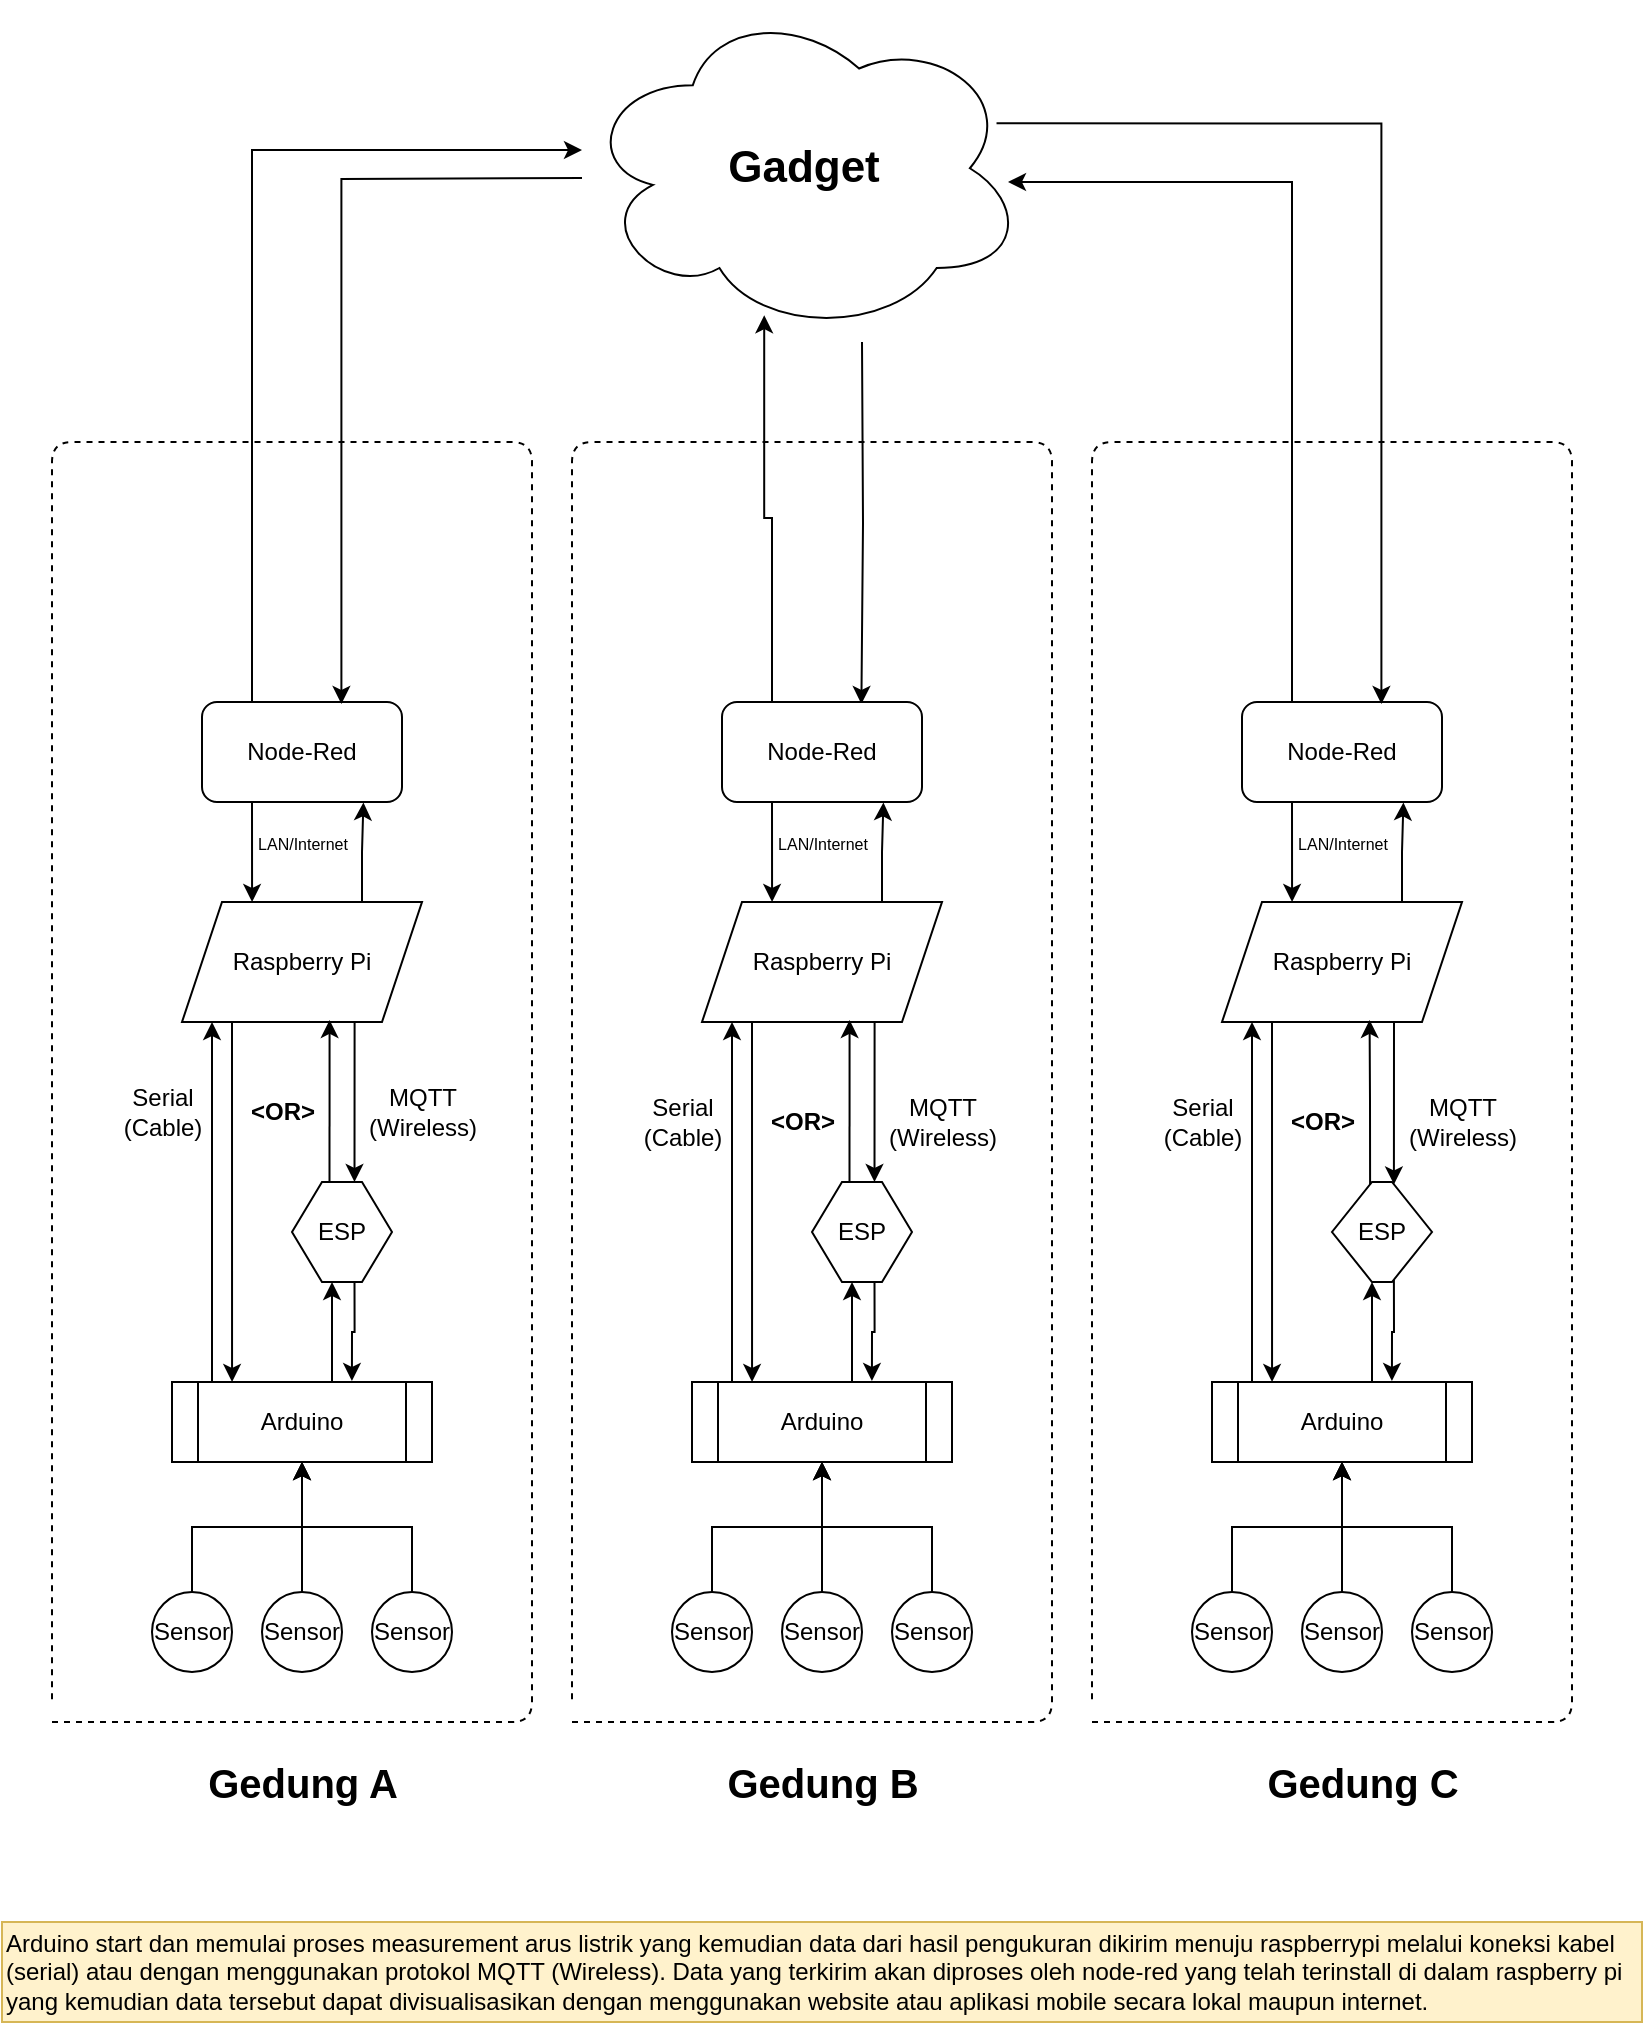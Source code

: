 <mxfile version="14.4.8" type="github">
  <diagram id="GjpOPS8GUbDMK-W_BYCK" name="Page-1">
    <mxGraphModel dx="1038" dy="548" grid="1" gridSize="10" guides="1" tooltips="1" connect="1" arrows="1" fold="1" page="1" pageScale="1" pageWidth="850" pageHeight="1100" math="0" shadow="0">
      <root>
        <mxCell id="0" />
        <mxCell id="1" parent="0" />
        <mxCell id="5hr4HWsf4Ftkd_aSTjP--46" value="" style="endArrow=none;dashed=1;html=1;" parent="1" edge="1">
          <mxGeometry x="300" y="230" width="50" height="50" as="geometry">
            <mxPoint x="300" y="870" as="sourcePoint" />
            <mxPoint x="300" y="860" as="targetPoint" />
            <Array as="points">
              <mxPoint x="540" y="870" />
              <mxPoint x="540" y="230" />
              <mxPoint x="300" y="230" />
            </Array>
          </mxGeometry>
        </mxCell>
        <mxCell id="5hr4HWsf4Ftkd_aSTjP--69" value="&lt;font style=&quot;font-size: 22px&quot;&gt;&lt;b&gt;Gadget&lt;/b&gt;&lt;/font&gt;" style="ellipse;shape=cloud;whiteSpace=wrap;html=1;" parent="1" vertex="1">
          <mxGeometry x="305" y="10" width="221.67" height="166.25" as="geometry" />
        </mxCell>
        <mxCell id="5hr4HWsf4Ftkd_aSTjP--68" style="edgeStyle=orthogonalEdgeStyle;rounded=0;orthogonalLoop=1;jettySize=auto;html=1;entryX=0.697;entryY=0.02;entryDx=0;entryDy=0;entryPerimeter=0;" parent="1" target="5hr4HWsf4Ftkd_aSTjP--65" edge="1">
          <mxGeometry relative="1" as="geometry">
            <mxPoint x="445" y="180" as="sourcePoint" />
          </mxGeometry>
        </mxCell>
        <mxCell id="5hr4HWsf4Ftkd_aSTjP--70" style="edgeStyle=orthogonalEdgeStyle;rounded=0;orthogonalLoop=1;jettySize=auto;html=1;exitX=0.25;exitY=0;exitDx=0;exitDy=0;entryX=0.411;entryY=0.942;entryDx=0;entryDy=0;entryPerimeter=0;" parent="1" source="5hr4HWsf4Ftkd_aSTjP--65" target="5hr4HWsf4Ftkd_aSTjP--69" edge="1">
          <mxGeometry relative="1" as="geometry">
            <mxPoint x="399" y="180" as="targetPoint" />
            <Array as="points">
              <mxPoint x="400" y="268" />
              <mxPoint x="396" y="268" />
            </Array>
          </mxGeometry>
        </mxCell>
        <mxCell id="5hr4HWsf4Ftkd_aSTjP--40" value="" style="endArrow=none;dashed=1;html=1;" parent="1" edge="1">
          <mxGeometry x="40" y="230" width="50" height="50" as="geometry">
            <mxPoint x="40" y="870" as="sourcePoint" />
            <mxPoint x="40" y="860" as="targetPoint" />
            <Array as="points">
              <mxPoint x="280" y="870" />
              <mxPoint x="280" y="230" />
              <mxPoint x="40" y="230" />
            </Array>
          </mxGeometry>
        </mxCell>
        <mxCell id="5hr4HWsf4Ftkd_aSTjP--1" value="Sensor" style="ellipse;whiteSpace=wrap;html=1;aspect=fixed;rotation=0;" parent="1" vertex="1">
          <mxGeometry x="90" y="805" width="40" height="40" as="geometry" />
        </mxCell>
        <mxCell id="5hr4HWsf4Ftkd_aSTjP--2" value="Sensor" style="ellipse;whiteSpace=wrap;html=1;aspect=fixed;rotation=0;" parent="1" vertex="1">
          <mxGeometry x="145" y="805" width="40" height="40" as="geometry" />
        </mxCell>
        <mxCell id="5hr4HWsf4Ftkd_aSTjP--3" value="Sensor" style="ellipse;whiteSpace=wrap;html=1;aspect=fixed;rotation=0;" parent="1" vertex="1">
          <mxGeometry x="200" y="805" width="40" height="40" as="geometry" />
        </mxCell>
        <mxCell id="5hr4HWsf4Ftkd_aSTjP--18" value="Serial&lt;br&gt;(Cable)" style="text;html=1;align=center;verticalAlign=middle;resizable=0;points=[];autosize=1;" parent="1" vertex="1">
          <mxGeometry x="70" y="550" width="50" height="30" as="geometry" />
        </mxCell>
        <mxCell id="5hr4HWsf4Ftkd_aSTjP--9" style="edgeStyle=orthogonalEdgeStyle;rounded=0;orthogonalLoop=1;jettySize=auto;html=1;exitX=0.5;exitY=0;exitDx=0;exitDy=0;entryX=0.5;entryY=1;entryDx=0;entryDy=0;" parent="1" source="5hr4HWsf4Ftkd_aSTjP--1" target="5hr4HWsf4Ftkd_aSTjP--4" edge="1">
          <mxGeometry x="70" y="260" as="geometry" />
        </mxCell>
        <mxCell id="5hr4HWsf4Ftkd_aSTjP--10" style="edgeStyle=orthogonalEdgeStyle;rounded=0;orthogonalLoop=1;jettySize=auto;html=1;exitX=0.5;exitY=0;exitDx=0;exitDy=0;entryX=0.5;entryY=1;entryDx=0;entryDy=0;" parent="1" source="5hr4HWsf4Ftkd_aSTjP--2" target="5hr4HWsf4Ftkd_aSTjP--4" edge="1">
          <mxGeometry x="70" y="260" as="geometry" />
        </mxCell>
        <mxCell id="5hr4HWsf4Ftkd_aSTjP--11" style="edgeStyle=orthogonalEdgeStyle;rounded=0;orthogonalLoop=1;jettySize=auto;html=1;exitX=0.5;exitY=0;exitDx=0;exitDy=0;entryX=0.5;entryY=1;entryDx=0;entryDy=0;" parent="1" source="5hr4HWsf4Ftkd_aSTjP--3" target="5hr4HWsf4Ftkd_aSTjP--4" edge="1">
          <mxGeometry x="70" y="260" as="geometry" />
        </mxCell>
        <mxCell id="5hr4HWsf4Ftkd_aSTjP--4" value="Arduino" style="shape=process;whiteSpace=wrap;html=1;backgroundOutline=1;rotation=0;" parent="1" vertex="1">
          <mxGeometry x="100" y="700" width="130" height="40" as="geometry" />
        </mxCell>
        <mxCell id="5hr4HWsf4Ftkd_aSTjP--26" style="edgeStyle=orthogonalEdgeStyle;rounded=0;orthogonalLoop=1;jettySize=auto;html=1;exitX=0.625;exitY=1;exitDx=0;exitDy=0;entryX=0.692;entryY=-0.013;entryDx=0;entryDy=0;entryPerimeter=0;" parent="1" source="5hr4HWsf4Ftkd_aSTjP--12" target="5hr4HWsf4Ftkd_aSTjP--4" edge="1">
          <mxGeometry x="100" y="260" as="geometry" />
        </mxCell>
        <mxCell id="5hr4HWsf4Ftkd_aSTjP--12" value="ESP" style="shape=hexagon;perimeter=hexagonPerimeter2;whiteSpace=wrap;html=1;fixedSize=1;size=15;" parent="1" vertex="1">
          <mxGeometry x="160" y="600" width="50" height="50" as="geometry" />
        </mxCell>
        <mxCell id="5hr4HWsf4Ftkd_aSTjP--25" style="edgeStyle=orthogonalEdgeStyle;rounded=0;orthogonalLoop=1;jettySize=auto;html=1;exitX=0.75;exitY=0;exitDx=0;exitDy=0;entryX=0.4;entryY=1;entryDx=0;entryDy=0;entryPerimeter=0;" parent="1" source="5hr4HWsf4Ftkd_aSTjP--4" target="5hr4HWsf4Ftkd_aSTjP--12" edge="1">
          <mxGeometry x="100" y="260" as="geometry">
            <mxPoint x="197.286" y="620" as="targetPoint" />
            <Array as="points">
              <mxPoint x="180" y="700" />
            </Array>
          </mxGeometry>
        </mxCell>
        <mxCell id="5hr4HWsf4Ftkd_aSTjP--23" style="edgeStyle=orthogonalEdgeStyle;rounded=0;orthogonalLoop=1;jettySize=auto;html=1;exitX=0.75;exitY=1;exitDx=0;exitDy=0;entryX=0.625;entryY=0;entryDx=0;entryDy=0;" parent="1" source="5hr4HWsf4Ftkd_aSTjP--15" target="5hr4HWsf4Ftkd_aSTjP--12" edge="1">
          <mxGeometry x="100" y="260" as="geometry">
            <Array as="points">
              <mxPoint x="191" y="520" />
            </Array>
          </mxGeometry>
        </mxCell>
        <mxCell id="5hr4HWsf4Ftkd_aSTjP--28" style="edgeStyle=orthogonalEdgeStyle;rounded=0;orthogonalLoop=1;jettySize=auto;html=1;exitX=0.25;exitY=1;exitDx=0;exitDy=0;entryX=0.231;entryY=0;entryDx=0;entryDy=0;entryPerimeter=0;" parent="1" source="5hr4HWsf4Ftkd_aSTjP--15" target="5hr4HWsf4Ftkd_aSTjP--4" edge="1">
          <mxGeometry x="100" y="260" as="geometry">
            <mxPoint x="130" y="690" as="targetPoint" />
            <Array as="points">
              <mxPoint x="130" y="520" />
            </Array>
          </mxGeometry>
        </mxCell>
        <mxCell id="5hr4HWsf4Ftkd_aSTjP--15" value="Raspberry Pi" style="shape=parallelogram;perimeter=parallelogramPerimeter;whiteSpace=wrap;html=1;fixedSize=1;" parent="1" vertex="1">
          <mxGeometry x="105" y="460" width="120" height="60" as="geometry" />
        </mxCell>
        <mxCell id="5hr4HWsf4Ftkd_aSTjP--29" style="edgeStyle=orthogonalEdgeStyle;rounded=0;orthogonalLoop=1;jettySize=auto;html=1;exitX=0;exitY=0;exitDx=0;exitDy=0;entryX=0.125;entryY=1;entryDx=0;entryDy=0;entryPerimeter=0;" parent="1" source="5hr4HWsf4Ftkd_aSTjP--4" target="5hr4HWsf4Ftkd_aSTjP--15" edge="1">
          <mxGeometry x="100" y="260" as="geometry">
            <mxPoint x="100" y="550" as="targetPoint" />
            <Array as="points">
              <mxPoint x="120" y="700" />
            </Array>
          </mxGeometry>
        </mxCell>
        <mxCell id="5hr4HWsf4Ftkd_aSTjP--22" style="edgeStyle=orthogonalEdgeStyle;rounded=0;orthogonalLoop=1;jettySize=auto;html=1;exitX=0.375;exitY=0;exitDx=0;exitDy=0;entryX=0.615;entryY=0.983;entryDx=0;entryDy=0;entryPerimeter=0;" parent="1" source="5hr4HWsf4Ftkd_aSTjP--12" target="5hr4HWsf4Ftkd_aSTjP--15" edge="1">
          <mxGeometry x="100" y="260" as="geometry" />
        </mxCell>
        <mxCell id="5hr4HWsf4Ftkd_aSTjP--17" value="MQTT&lt;br&gt;(Wireless)" style="text;html=1;align=center;verticalAlign=middle;resizable=0;points=[];autosize=1;" parent="1" vertex="1">
          <mxGeometry x="190" y="550" width="70" height="30" as="geometry" />
        </mxCell>
        <mxCell id="5hr4HWsf4Ftkd_aSTjP--19" value="&lt;b&gt;&amp;lt;OR&amp;gt;&lt;/b&gt;" style="text;html=1;align=center;verticalAlign=middle;resizable=0;points=[];autosize=1;" parent="1" vertex="1">
          <mxGeometry x="130" y="555" width="50" height="20" as="geometry" />
        </mxCell>
        <mxCell id="5hr4HWsf4Ftkd_aSTjP--32" style="edgeStyle=orthogonalEdgeStyle;rounded=0;orthogonalLoop=1;jettySize=auto;html=1;exitX=0.5;exitY=1;exitDx=0;exitDy=0;entryX=0.292;entryY=0;entryDx=0;entryDy=0;entryPerimeter=0;" parent="1" source="5hr4HWsf4Ftkd_aSTjP--21" target="5hr4HWsf4Ftkd_aSTjP--15" edge="1">
          <mxGeometry x="100" y="260" as="geometry">
            <mxPoint x="140" y="450" as="targetPoint" />
            <Array as="points">
              <mxPoint x="140" y="410" />
            </Array>
          </mxGeometry>
        </mxCell>
        <mxCell id="5hr4HWsf4Ftkd_aSTjP--21" value="Node-Red" style="rounded=1;whiteSpace=wrap;html=1;" parent="1" vertex="1">
          <mxGeometry x="115" y="360" width="100" height="50" as="geometry" />
        </mxCell>
        <mxCell id="5hr4HWsf4Ftkd_aSTjP--31" style="edgeStyle=orthogonalEdgeStyle;rounded=0;orthogonalLoop=1;jettySize=auto;html=1;exitX=0.75;exitY=0;exitDx=0;exitDy=0;entryX=0.807;entryY=1.004;entryDx=0;entryDy=0;entryPerimeter=0;" parent="1" source="5hr4HWsf4Ftkd_aSTjP--15" target="5hr4HWsf4Ftkd_aSTjP--21" edge="1">
          <mxGeometry x="100" y="260" as="geometry" />
        </mxCell>
        <mxCell id="5hr4HWsf4Ftkd_aSTjP--33" value="&lt;font style=&quot;font-size: 8px&quot;&gt;LAN/Internet&lt;/font&gt;" style="text;html=1;align=center;verticalAlign=middle;resizable=0;points=[];autosize=1;" parent="1" vertex="1">
          <mxGeometry x="135" y="420" width="60" height="20" as="geometry" />
        </mxCell>
        <mxCell id="5hr4HWsf4Ftkd_aSTjP--39" style="edgeStyle=orthogonalEdgeStyle;rounded=0;orthogonalLoop=1;jettySize=auto;html=1;entryX=0.697;entryY=0.02;entryDx=0;entryDy=0;entryPerimeter=0;" parent="1" target="5hr4HWsf4Ftkd_aSTjP--21" edge="1">
          <mxGeometry x="100" y="260" as="geometry">
            <mxPoint x="305" y="98" as="sourcePoint" />
          </mxGeometry>
        </mxCell>
        <mxCell id="5hr4HWsf4Ftkd_aSTjP--38" style="edgeStyle=orthogonalEdgeStyle;rounded=0;orthogonalLoop=1;jettySize=auto;html=1;exitX=0.25;exitY=0;exitDx=0;exitDy=0;" parent="1" source="5hr4HWsf4Ftkd_aSTjP--21" edge="1">
          <mxGeometry x="100" y="260" as="geometry">
            <mxPoint x="305" y="84" as="targetPoint" />
            <Array as="points">
              <mxPoint x="140" y="84" />
            </Array>
          </mxGeometry>
        </mxCell>
        <mxCell id="5hr4HWsf4Ftkd_aSTjP--75" value="" style="endArrow=none;dashed=1;html=1;" parent="1" edge="1">
          <mxGeometry x="560" y="230" width="50" height="50" as="geometry">
            <mxPoint x="560" y="870" as="sourcePoint" />
            <mxPoint x="560" y="860" as="targetPoint" />
            <Array as="points">
              <mxPoint x="800" y="870" />
              <mxPoint x="800" y="230" />
              <mxPoint x="560" y="230" />
            </Array>
          </mxGeometry>
        </mxCell>
        <mxCell id="5hr4HWsf4Ftkd_aSTjP--77" value="Sensor" style="ellipse;whiteSpace=wrap;html=1;aspect=fixed;rotation=0;" parent="1" vertex="1">
          <mxGeometry x="610" y="805" width="40" height="40" as="geometry" />
        </mxCell>
        <mxCell id="5hr4HWsf4Ftkd_aSTjP--78" value="Sensor" style="ellipse;whiteSpace=wrap;html=1;aspect=fixed;rotation=0;" parent="1" vertex="1">
          <mxGeometry x="665" y="805" width="40" height="40" as="geometry" />
        </mxCell>
        <mxCell id="5hr4HWsf4Ftkd_aSTjP--79" value="Sensor" style="ellipse;whiteSpace=wrap;html=1;aspect=fixed;rotation=0;" parent="1" vertex="1">
          <mxGeometry x="720" y="805" width="40" height="40" as="geometry" />
        </mxCell>
        <mxCell id="5hr4HWsf4Ftkd_aSTjP--80" value="Serial&lt;br&gt;(Cable)" style="text;html=1;align=center;verticalAlign=middle;resizable=0;points=[];autosize=1;" parent="1" vertex="1">
          <mxGeometry x="590" y="555" width="50" height="30" as="geometry" />
        </mxCell>
        <mxCell id="5hr4HWsf4Ftkd_aSTjP--100" style="edgeStyle=orthogonalEdgeStyle;rounded=0;orthogonalLoop=1;jettySize=auto;html=1;exitX=0.5;exitY=0;exitDx=0;exitDy=0;entryX=0.5;entryY=1;entryDx=0;entryDy=0;" parent="1" source="5hr4HWsf4Ftkd_aSTjP--77" target="5hr4HWsf4Ftkd_aSTjP--82" edge="1">
          <mxGeometry x="590" y="260" as="geometry" />
        </mxCell>
        <mxCell id="5hr4HWsf4Ftkd_aSTjP--101" style="edgeStyle=orthogonalEdgeStyle;rounded=0;orthogonalLoop=1;jettySize=auto;html=1;exitX=0.5;exitY=0;exitDx=0;exitDy=0;entryX=0.5;entryY=1;entryDx=0;entryDy=0;" parent="1" source="5hr4HWsf4Ftkd_aSTjP--78" target="5hr4HWsf4Ftkd_aSTjP--82" edge="1">
          <mxGeometry x="590" y="260" as="geometry" />
        </mxCell>
        <mxCell id="5hr4HWsf4Ftkd_aSTjP--102" style="edgeStyle=orthogonalEdgeStyle;rounded=0;orthogonalLoop=1;jettySize=auto;html=1;exitX=0.5;exitY=0;exitDx=0;exitDy=0;entryX=0.5;entryY=1;entryDx=0;entryDy=0;" parent="1" source="5hr4HWsf4Ftkd_aSTjP--79" target="5hr4HWsf4Ftkd_aSTjP--82" edge="1">
          <mxGeometry x="590" y="260" as="geometry" />
        </mxCell>
        <mxCell id="5hr4HWsf4Ftkd_aSTjP--82" value="Arduino" style="shape=process;whiteSpace=wrap;html=1;backgroundOutline=1;rotation=0;" parent="1" vertex="1">
          <mxGeometry x="620" y="700" width="130" height="40" as="geometry" />
        </mxCell>
        <mxCell id="5hr4HWsf4Ftkd_aSTjP--83" style="edgeStyle=orthogonalEdgeStyle;rounded=0;orthogonalLoop=1;jettySize=auto;html=1;exitX=0.625;exitY=1;exitDx=0;exitDy=0;entryX=0.692;entryY=-0.013;entryDx=0;entryDy=0;entryPerimeter=0;" parent="1" source="5hr4HWsf4Ftkd_aSTjP--84" target="5hr4HWsf4Ftkd_aSTjP--82" edge="1">
          <mxGeometry x="1215" y="690" as="geometry" />
        </mxCell>
        <mxCell id="5hr4HWsf4Ftkd_aSTjP--84" value="ESP" style="shape=hexagon;perimeter=hexagonPerimeter2;whiteSpace=wrap;html=1;fixedSize=1;" parent="1" vertex="1">
          <mxGeometry x="680" y="600" width="50" height="50" as="geometry" />
        </mxCell>
        <mxCell id="5hr4HWsf4Ftkd_aSTjP--85" style="edgeStyle=orthogonalEdgeStyle;rounded=0;orthogonalLoop=1;jettySize=auto;html=1;exitX=0.75;exitY=0;exitDx=0;exitDy=0;entryX=0.4;entryY=1;entryDx=0;entryDy=0;entryPerimeter=0;" parent="1" source="5hr4HWsf4Ftkd_aSTjP--82" target="5hr4HWsf4Ftkd_aSTjP--84" edge="1">
          <mxGeometry x="1215" y="690" as="geometry">
            <mxPoint x="717.286" y="620" as="targetPoint" />
            <Array as="points">
              <mxPoint x="700" y="700" />
            </Array>
          </mxGeometry>
        </mxCell>
        <mxCell id="5hr4HWsf4Ftkd_aSTjP--86" style="edgeStyle=orthogonalEdgeStyle;rounded=0;orthogonalLoop=1;jettySize=auto;html=1;exitX=0.75;exitY=1;exitDx=0;exitDy=0;entryX=0.625;entryY=0;entryDx=0;entryDy=0;" parent="1" source="5hr4HWsf4Ftkd_aSTjP--88" target="5hr4HWsf4Ftkd_aSTjP--84" edge="1">
          <mxGeometry x="1215" y="690" as="geometry">
            <Array as="points">
              <mxPoint x="711" y="520" />
            </Array>
          </mxGeometry>
        </mxCell>
        <mxCell id="5hr4HWsf4Ftkd_aSTjP--87" style="edgeStyle=orthogonalEdgeStyle;rounded=0;orthogonalLoop=1;jettySize=auto;html=1;exitX=0.25;exitY=1;exitDx=0;exitDy=0;entryX=0.231;entryY=0;entryDx=0;entryDy=0;entryPerimeter=0;" parent="1" source="5hr4HWsf4Ftkd_aSTjP--88" target="5hr4HWsf4Ftkd_aSTjP--82" edge="1">
          <mxGeometry x="1215" y="690" as="geometry">
            <mxPoint x="650" y="690" as="targetPoint" />
            <Array as="points">
              <mxPoint x="650" y="520" />
            </Array>
          </mxGeometry>
        </mxCell>
        <mxCell id="5hr4HWsf4Ftkd_aSTjP--88" value="Raspberry Pi" style="shape=parallelogram;perimeter=parallelogramPerimeter;whiteSpace=wrap;html=1;fixedSize=1;" parent="1" vertex="1">
          <mxGeometry x="625" y="460" width="120" height="60" as="geometry" />
        </mxCell>
        <mxCell id="5hr4HWsf4Ftkd_aSTjP--89" style="edgeStyle=orthogonalEdgeStyle;rounded=0;orthogonalLoop=1;jettySize=auto;html=1;exitX=0;exitY=0;exitDx=0;exitDy=0;entryX=0.125;entryY=1;entryDx=0;entryDy=0;entryPerimeter=0;" parent="1" source="5hr4HWsf4Ftkd_aSTjP--82" target="5hr4HWsf4Ftkd_aSTjP--88" edge="1">
          <mxGeometry x="1215" y="690" as="geometry">
            <mxPoint x="620" y="550" as="targetPoint" />
            <Array as="points">
              <mxPoint x="640" y="700" />
            </Array>
          </mxGeometry>
        </mxCell>
        <mxCell id="5hr4HWsf4Ftkd_aSTjP--90" style="edgeStyle=orthogonalEdgeStyle;rounded=0;orthogonalLoop=1;jettySize=auto;html=1;exitX=0.375;exitY=0;exitDx=0;exitDy=0;entryX=0.615;entryY=0.983;entryDx=0;entryDy=0;entryPerimeter=0;" parent="1" source="5hr4HWsf4Ftkd_aSTjP--84" target="5hr4HWsf4Ftkd_aSTjP--88" edge="1">
          <mxGeometry x="1215" y="690" as="geometry" />
        </mxCell>
        <mxCell id="5hr4HWsf4Ftkd_aSTjP--91" value="MQTT&lt;br&gt;(Wireless)" style="text;html=1;align=center;verticalAlign=middle;resizable=0;points=[];autosize=1;" parent="1" vertex="1">
          <mxGeometry x="710" y="555" width="70" height="30" as="geometry" />
        </mxCell>
        <mxCell id="5hr4HWsf4Ftkd_aSTjP--92" value="&lt;b&gt;&amp;lt;OR&amp;gt;&lt;/b&gt;" style="text;html=1;align=center;verticalAlign=middle;resizable=0;points=[];autosize=1;" parent="1" vertex="1">
          <mxGeometry x="650" y="560" width="50" height="20" as="geometry" />
        </mxCell>
        <mxCell id="5hr4HWsf4Ftkd_aSTjP--93" style="edgeStyle=orthogonalEdgeStyle;rounded=0;orthogonalLoop=1;jettySize=auto;html=1;exitX=0.5;exitY=1;exitDx=0;exitDy=0;entryX=0.292;entryY=0;entryDx=0;entryDy=0;entryPerimeter=0;" parent="1" source="5hr4HWsf4Ftkd_aSTjP--94" target="5hr4HWsf4Ftkd_aSTjP--88" edge="1">
          <mxGeometry x="1215" y="690" as="geometry">
            <mxPoint x="660" y="450" as="targetPoint" />
            <Array as="points">
              <mxPoint x="660" y="410" />
            </Array>
          </mxGeometry>
        </mxCell>
        <mxCell id="5hr4HWsf4Ftkd_aSTjP--94" value="Node-Red" style="rounded=1;whiteSpace=wrap;html=1;" parent="1" vertex="1">
          <mxGeometry x="635" y="360" width="100" height="50" as="geometry" />
        </mxCell>
        <mxCell id="5hr4HWsf4Ftkd_aSTjP--95" style="edgeStyle=orthogonalEdgeStyle;rounded=0;orthogonalLoop=1;jettySize=auto;html=1;exitX=0.75;exitY=0;exitDx=0;exitDy=0;entryX=0.807;entryY=1.004;entryDx=0;entryDy=0;entryPerimeter=0;" parent="1" source="5hr4HWsf4Ftkd_aSTjP--88" target="5hr4HWsf4Ftkd_aSTjP--94" edge="1">
          <mxGeometry x="1215" y="690" as="geometry" />
        </mxCell>
        <mxCell id="5hr4HWsf4Ftkd_aSTjP--96" value="&lt;font style=&quot;font-size: 8px&quot;&gt;LAN/Internet&lt;/font&gt;" style="text;html=1;align=center;verticalAlign=middle;resizable=0;points=[];autosize=1;" parent="1" vertex="1">
          <mxGeometry x="655" y="420" width="60" height="20" as="geometry" />
        </mxCell>
        <mxCell id="5hr4HWsf4Ftkd_aSTjP--97" style="edgeStyle=orthogonalEdgeStyle;rounded=0;orthogonalLoop=1;jettySize=auto;html=1;exitX=0.935;exitY=0.365;exitDx=0;exitDy=0;exitPerimeter=0;entryX=0.697;entryY=0.02;entryDx=0;entryDy=0;entryPerimeter=0;" parent="1" source="5hr4HWsf4Ftkd_aSTjP--69" target="5hr4HWsf4Ftkd_aSTjP--94" edge="1">
          <mxGeometry x="1215" y="690" as="geometry">
            <mxPoint x="704" y="308" as="sourcePoint" />
          </mxGeometry>
        </mxCell>
        <mxCell id="5hr4HWsf4Ftkd_aSTjP--99" style="edgeStyle=orthogonalEdgeStyle;rounded=0;orthogonalLoop=1;jettySize=auto;html=1;exitX=0.25;exitY=0;exitDx=0;exitDy=0;" parent="1" source="5hr4HWsf4Ftkd_aSTjP--94" edge="1">
          <mxGeometry x="1215" y="690" as="geometry">
            <mxPoint x="518" y="100" as="targetPoint" />
            <Array as="points">
              <mxPoint x="660" y="100" />
              <mxPoint x="518" y="100" />
            </Array>
          </mxGeometry>
        </mxCell>
        <mxCell id="5hr4HWsf4Ftkd_aSTjP--103" value="&lt;b&gt;&lt;font style=&quot;font-size: 20px&quot;&gt;Gedung A&lt;/font&gt;&lt;/b&gt;" style="text;html=1;align=center;verticalAlign=middle;resizable=0;points=[];autosize=1;" parent="1" vertex="1">
          <mxGeometry x="110" y="890" width="110" height="20" as="geometry" />
        </mxCell>
        <mxCell id="5hr4HWsf4Ftkd_aSTjP--104" value="&lt;b&gt;&lt;font style=&quot;font-size: 20px&quot;&gt;Gedung B&lt;/font&gt;&lt;/b&gt;" style="text;html=1;align=center;verticalAlign=middle;resizable=0;points=[];autosize=1;" parent="1" vertex="1">
          <mxGeometry x="370" y="890" width="110" height="20" as="geometry" />
        </mxCell>
        <mxCell id="5hr4HWsf4Ftkd_aSTjP--105" value="&lt;b&gt;&lt;font style=&quot;font-size: 20px&quot;&gt;Gedung C&lt;/font&gt;&lt;/b&gt;" style="text;html=1;align=center;verticalAlign=middle;resizable=0;points=[];autosize=1;" parent="1" vertex="1">
          <mxGeometry x="640" y="890" width="110" height="20" as="geometry" />
        </mxCell>
        <mxCell id="5hr4HWsf4Ftkd_aSTjP--48" value="Sensor" style="ellipse;whiteSpace=wrap;html=1;aspect=fixed;rotation=0;" parent="1" vertex="1">
          <mxGeometry x="350" y="805" width="40" height="40" as="geometry" />
        </mxCell>
        <mxCell id="5hr4HWsf4Ftkd_aSTjP--49" value="Sensor" style="ellipse;whiteSpace=wrap;html=1;aspect=fixed;rotation=0;" parent="1" vertex="1">
          <mxGeometry x="405" y="805" width="40" height="40" as="geometry" />
        </mxCell>
        <mxCell id="5hr4HWsf4Ftkd_aSTjP--50" value="Sensor" style="ellipse;whiteSpace=wrap;html=1;aspect=fixed;rotation=0;" parent="1" vertex="1">
          <mxGeometry x="460" y="805" width="40" height="40" as="geometry" />
        </mxCell>
        <mxCell id="5hr4HWsf4Ftkd_aSTjP--51" value="Serial&lt;br&gt;(Cable)" style="text;html=1;align=center;verticalAlign=middle;resizable=0;points=[];autosize=1;" parent="1" vertex="1">
          <mxGeometry x="330" y="555" width="50" height="30" as="geometry" />
        </mxCell>
        <mxCell id="5hr4HWsf4Ftkd_aSTjP--71" style="edgeStyle=orthogonalEdgeStyle;rounded=0;orthogonalLoop=1;jettySize=auto;html=1;exitX=0.5;exitY=0;exitDx=0;exitDy=0;entryX=0.5;entryY=1;entryDx=0;entryDy=0;" parent="1" source="5hr4HWsf4Ftkd_aSTjP--48" target="5hr4HWsf4Ftkd_aSTjP--53" edge="1">
          <mxGeometry x="330" y="260" as="geometry" />
        </mxCell>
        <mxCell id="5hr4HWsf4Ftkd_aSTjP--72" style="edgeStyle=orthogonalEdgeStyle;rounded=0;orthogonalLoop=1;jettySize=auto;html=1;exitX=0.5;exitY=0;exitDx=0;exitDy=0;entryX=0.5;entryY=1;entryDx=0;entryDy=0;" parent="1" source="5hr4HWsf4Ftkd_aSTjP--49" target="5hr4HWsf4Ftkd_aSTjP--53" edge="1">
          <mxGeometry x="330" y="260" as="geometry" />
        </mxCell>
        <mxCell id="5hr4HWsf4Ftkd_aSTjP--73" style="edgeStyle=orthogonalEdgeStyle;rounded=0;orthogonalLoop=1;jettySize=auto;html=1;exitX=0.5;exitY=0;exitDx=0;exitDy=0;entryX=0.5;entryY=1;entryDx=0;entryDy=0;" parent="1" source="5hr4HWsf4Ftkd_aSTjP--50" target="5hr4HWsf4Ftkd_aSTjP--53" edge="1">
          <mxGeometry x="330" y="260" as="geometry" />
        </mxCell>
        <mxCell id="5hr4HWsf4Ftkd_aSTjP--53" value="Arduino" style="shape=process;whiteSpace=wrap;html=1;backgroundOutline=1;rotation=0;" parent="1" vertex="1">
          <mxGeometry x="360" y="700" width="130" height="40" as="geometry" />
        </mxCell>
        <mxCell id="5hr4HWsf4Ftkd_aSTjP--54" style="edgeStyle=orthogonalEdgeStyle;rounded=0;orthogonalLoop=1;jettySize=auto;html=1;exitX=0.625;exitY=1;exitDx=0;exitDy=0;entryX=0.692;entryY=-0.013;entryDx=0;entryDy=0;entryPerimeter=0;" parent="1" source="5hr4HWsf4Ftkd_aSTjP--55" target="5hr4HWsf4Ftkd_aSTjP--53" edge="1">
          <mxGeometry x="360" y="260" as="geometry" />
        </mxCell>
        <mxCell id="5hr4HWsf4Ftkd_aSTjP--55" value="ESP" style="shape=hexagon;perimeter=hexagonPerimeter2;whiteSpace=wrap;html=1;fixedSize=1;size=15;" parent="1" vertex="1">
          <mxGeometry x="420" y="600" width="50" height="50" as="geometry" />
        </mxCell>
        <mxCell id="5hr4HWsf4Ftkd_aSTjP--56" style="edgeStyle=orthogonalEdgeStyle;rounded=0;orthogonalLoop=1;jettySize=auto;html=1;exitX=0.75;exitY=0;exitDx=0;exitDy=0;entryX=0.4;entryY=1;entryDx=0;entryDy=0;entryPerimeter=0;" parent="1" source="5hr4HWsf4Ftkd_aSTjP--53" target="5hr4HWsf4Ftkd_aSTjP--55" edge="1">
          <mxGeometry x="360" y="260" as="geometry">
            <mxPoint x="457.286" y="620" as="targetPoint" />
            <Array as="points">
              <mxPoint x="440" y="700" />
            </Array>
          </mxGeometry>
        </mxCell>
        <mxCell id="5hr4HWsf4Ftkd_aSTjP--57" style="edgeStyle=orthogonalEdgeStyle;rounded=0;orthogonalLoop=1;jettySize=auto;html=1;exitX=0.75;exitY=1;exitDx=0;exitDy=0;entryX=0.625;entryY=0;entryDx=0;entryDy=0;" parent="1" source="5hr4HWsf4Ftkd_aSTjP--59" target="5hr4HWsf4Ftkd_aSTjP--55" edge="1">
          <mxGeometry x="360" y="260" as="geometry">
            <Array as="points">
              <mxPoint x="451" y="520" />
            </Array>
          </mxGeometry>
        </mxCell>
        <mxCell id="5hr4HWsf4Ftkd_aSTjP--58" style="edgeStyle=orthogonalEdgeStyle;rounded=0;orthogonalLoop=1;jettySize=auto;html=1;exitX=0.25;exitY=1;exitDx=0;exitDy=0;entryX=0.231;entryY=0;entryDx=0;entryDy=0;entryPerimeter=0;" parent="1" source="5hr4HWsf4Ftkd_aSTjP--59" target="5hr4HWsf4Ftkd_aSTjP--53" edge="1">
          <mxGeometry x="360" y="260" as="geometry">
            <mxPoint x="390" y="690" as="targetPoint" />
            <Array as="points">
              <mxPoint x="390" y="520" />
            </Array>
          </mxGeometry>
        </mxCell>
        <mxCell id="5hr4HWsf4Ftkd_aSTjP--59" value="Raspberry Pi" style="shape=parallelogram;perimeter=parallelogramPerimeter;whiteSpace=wrap;html=1;fixedSize=1;" parent="1" vertex="1">
          <mxGeometry x="365" y="460" width="120" height="60" as="geometry" />
        </mxCell>
        <mxCell id="5hr4HWsf4Ftkd_aSTjP--60" style="edgeStyle=orthogonalEdgeStyle;rounded=0;orthogonalLoop=1;jettySize=auto;html=1;exitX=0;exitY=0;exitDx=0;exitDy=0;entryX=0.125;entryY=1;entryDx=0;entryDy=0;entryPerimeter=0;" parent="1" source="5hr4HWsf4Ftkd_aSTjP--53" target="5hr4HWsf4Ftkd_aSTjP--59" edge="1">
          <mxGeometry x="360" y="260" as="geometry">
            <mxPoint x="360" y="550" as="targetPoint" />
            <Array as="points">
              <mxPoint x="380" y="700" />
            </Array>
          </mxGeometry>
        </mxCell>
        <mxCell id="5hr4HWsf4Ftkd_aSTjP--61" style="edgeStyle=orthogonalEdgeStyle;rounded=0;orthogonalLoop=1;jettySize=auto;html=1;exitX=0.375;exitY=0;exitDx=0;exitDy=0;entryX=0.615;entryY=0.983;entryDx=0;entryDy=0;entryPerimeter=0;" parent="1" source="5hr4HWsf4Ftkd_aSTjP--55" target="5hr4HWsf4Ftkd_aSTjP--59" edge="1">
          <mxGeometry x="360" y="260" as="geometry" />
        </mxCell>
        <mxCell id="5hr4HWsf4Ftkd_aSTjP--62" value="MQTT&lt;br&gt;(Wireless)" style="text;html=1;align=center;verticalAlign=middle;resizable=0;points=[];autosize=1;" parent="1" vertex="1">
          <mxGeometry x="450" y="555" width="70" height="30" as="geometry" />
        </mxCell>
        <mxCell id="5hr4HWsf4Ftkd_aSTjP--63" value="&lt;b&gt;&amp;lt;OR&amp;gt;&lt;/b&gt;" style="text;html=1;align=center;verticalAlign=middle;resizable=0;points=[];autosize=1;" parent="1" vertex="1">
          <mxGeometry x="390" y="560" width="50" height="20" as="geometry" />
        </mxCell>
        <mxCell id="5hr4HWsf4Ftkd_aSTjP--64" style="edgeStyle=orthogonalEdgeStyle;rounded=0;orthogonalLoop=1;jettySize=auto;html=1;exitX=0.5;exitY=1;exitDx=0;exitDy=0;entryX=0.292;entryY=0;entryDx=0;entryDy=0;entryPerimeter=0;" parent="1" source="5hr4HWsf4Ftkd_aSTjP--65" target="5hr4HWsf4Ftkd_aSTjP--59" edge="1">
          <mxGeometry x="360" y="260" as="geometry">
            <mxPoint x="400" y="450" as="targetPoint" />
            <Array as="points">
              <mxPoint x="400" y="410" />
            </Array>
          </mxGeometry>
        </mxCell>
        <mxCell id="5hr4HWsf4Ftkd_aSTjP--65" value="Node-Red" style="rounded=1;whiteSpace=wrap;html=1;" parent="1" vertex="1">
          <mxGeometry x="375" y="360" width="100" height="50" as="geometry" />
        </mxCell>
        <mxCell id="5hr4HWsf4Ftkd_aSTjP--66" style="edgeStyle=orthogonalEdgeStyle;rounded=0;orthogonalLoop=1;jettySize=auto;html=1;exitX=0.75;exitY=0;exitDx=0;exitDy=0;entryX=0.807;entryY=1.004;entryDx=0;entryDy=0;entryPerimeter=0;" parent="1" source="5hr4HWsf4Ftkd_aSTjP--59" target="5hr4HWsf4Ftkd_aSTjP--65" edge="1">
          <mxGeometry x="360" y="260" as="geometry" />
        </mxCell>
        <mxCell id="5hr4HWsf4Ftkd_aSTjP--67" value="&lt;font style=&quot;font-size: 8px&quot;&gt;LAN/Internet&lt;/font&gt;" style="text;html=1;align=center;verticalAlign=middle;resizable=0;points=[];autosize=1;" parent="1" vertex="1">
          <mxGeometry x="395" y="420" width="60" height="20" as="geometry" />
        </mxCell>
        <mxCell id="5hr4HWsf4Ftkd_aSTjP--108" value="&lt;div style=&quot;text-align: justify&quot;&gt;&lt;span&gt;Arduino start dan memulai proses measurement arus listrik yang kemudian data dari hasil pengukuran dikirim menuju raspberrypi melalui koneksi kabel&amp;nbsp;&lt;/span&gt;&lt;/div&gt;&lt;div style=&quot;text-align: justify&quot;&gt;&lt;span&gt;(serial) atau dengan menggunakan protokol MQTT (Wireless). Data yang terkirim akan diproses oleh node-red yang telah terinstall di dalam raspberry pi&lt;/span&gt;&lt;/div&gt;&lt;div style=&quot;text-align: justify&quot;&gt;&lt;span&gt;yang kemudian data tersebut dapat divisualisasikan dengan menggunakan website atau aplikasi mobile secara lokal maupun internet.&lt;/span&gt;&lt;/div&gt;" style="text;html=1;align=left;verticalAlign=middle;resizable=0;points=[];autosize=1;fillColor=#fff2cc;strokeColor=#d6b656;" parent="1" vertex="1">
          <mxGeometry x="15" y="970" width="820" height="50" as="geometry" />
        </mxCell>
      </root>
    </mxGraphModel>
  </diagram>
</mxfile>
